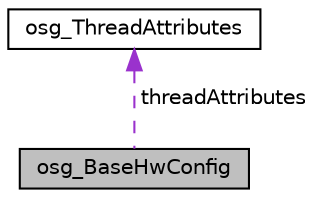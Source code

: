 digraph "osg_BaseHwConfig"
{
  edge [fontname="Helvetica",fontsize="10",labelfontname="Helvetica",labelfontsize="10"];
  node [fontname="Helvetica",fontsize="10",shape=record];
  Node1 [label="osg_BaseHwConfig",height=0.2,width=0.4,color="black", fillcolor="grey75", style="filled", fontcolor="black"];
  Node2 -> Node1 [dir="back",color="darkorchid3",fontsize="10",style="dashed",label=" threadAttributes" ,fontname="Helvetica"];
  Node2 [label="osg_ThreadAttributes",height=0.2,width=0.4,color="black", fillcolor="white", style="filled",URL="$structosg__ThreadAttributes.html",tooltip="The thread attributes. "];
}
